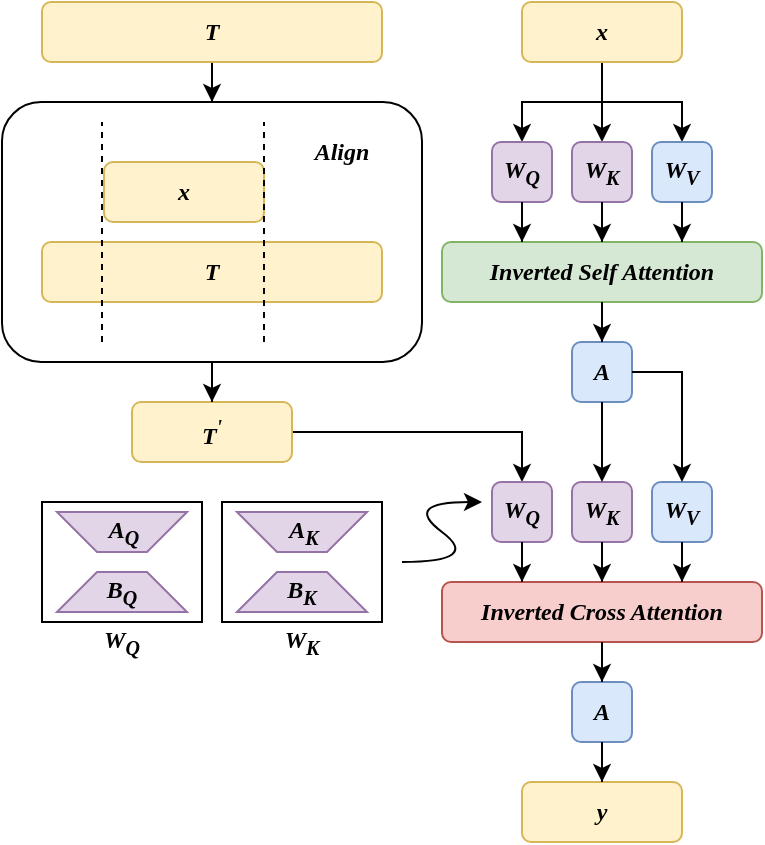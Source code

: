 <mxfile version="27.0.6">
  <diagram name="第 1 页" id="oct7XypoBCwfHtbrUegE">
    <mxGraphModel dx="578" dy="915" grid="1" gridSize="10" guides="1" tooltips="1" connect="1" arrows="1" fold="1" page="0" pageScale="1" pageWidth="827" pageHeight="1169" math="0" shadow="0">
      <root>
        <mxCell id="0" />
        <mxCell id="1" parent="0" />
        <mxCell id="7PfDcYAJkilFknYiGvMv-89" style="edgeStyle=orthogonalEdgeStyle;rounded=0;orthogonalLoop=1;jettySize=auto;html=1;entryX=0.5;entryY=0;entryDx=0;entryDy=0;" edge="1" parent="1" source="7PfDcYAJkilFknYiGvMv-13" target="7PfDcYAJkilFknYiGvMv-85">
          <mxGeometry relative="1" as="geometry" />
        </mxCell>
        <mxCell id="7PfDcYAJkilFknYiGvMv-91" style="edgeStyle=orthogonalEdgeStyle;rounded=0;orthogonalLoop=1;jettySize=auto;html=1;entryX=0.5;entryY=0;entryDx=0;entryDy=0;" edge="1" parent="1" source="7PfDcYAJkilFknYiGvMv-13" target="7PfDcYAJkilFknYiGvMv-86">
          <mxGeometry relative="1" as="geometry" />
        </mxCell>
        <mxCell id="7PfDcYAJkilFknYiGvMv-92" style="edgeStyle=orthogonalEdgeStyle;rounded=0;orthogonalLoop=1;jettySize=auto;html=1;entryX=0.5;entryY=0;entryDx=0;entryDy=0;" edge="1" parent="1" source="7PfDcYAJkilFknYiGvMv-13" target="7PfDcYAJkilFknYiGvMv-87">
          <mxGeometry relative="1" as="geometry" />
        </mxCell>
        <mxCell id="7PfDcYAJkilFknYiGvMv-13" value="&lt;span&gt;x&lt;/span&gt;" style="rounded=1;whiteSpace=wrap;html=1;rotation=0;fillColor=#fff2cc;strokeColor=#d6b656;fontFamily=Comic Sans MS;fontStyle=3" vertex="1" parent="1">
          <mxGeometry x="390" y="60" width="80" height="30" as="geometry" />
        </mxCell>
        <mxCell id="7PfDcYAJkilFknYiGvMv-119" style="edgeStyle=orthogonalEdgeStyle;rounded=0;orthogonalLoop=1;jettySize=auto;html=1;entryX=0.5;entryY=0;entryDx=0;entryDy=0;" edge="1" parent="1" source="7PfDcYAJkilFknYiGvMv-14" target="7PfDcYAJkilFknYiGvMv-106">
          <mxGeometry relative="1" as="geometry" />
        </mxCell>
        <mxCell id="7PfDcYAJkilFknYiGvMv-14" value="T&lt;sup&gt;&#39;&lt;/sup&gt;" style="rounded=1;whiteSpace=wrap;html=1;rotation=0;fillColor=#fff2cc;strokeColor=#d6b656;fontFamily=Comic Sans MS;fontStyle=3" vertex="1" parent="1">
          <mxGeometry x="195" y="260" width="80" height="30" as="geometry" />
        </mxCell>
        <mxCell id="7PfDcYAJkilFknYiGvMv-20" value="" style="group;fontFamily=Comic Sans MS;rounded=0;" vertex="1" connectable="0" parent="1">
          <mxGeometry x="130" y="110" width="210" height="130" as="geometry" />
        </mxCell>
        <mxCell id="7PfDcYAJkilFknYiGvMv-18" value="" style="rounded=1;whiteSpace=wrap;html=1;" vertex="1" parent="7PfDcYAJkilFknYiGvMv-20">
          <mxGeometry width="210" height="130" as="geometry" />
        </mxCell>
        <mxCell id="7PfDcYAJkilFknYiGvMv-19" value="" style="group" vertex="1" connectable="0" parent="7PfDcYAJkilFknYiGvMv-20">
          <mxGeometry x="20" y="10" width="170" height="110" as="geometry" />
        </mxCell>
        <mxCell id="7PfDcYAJkilFknYiGvMv-6" value="&lt;span&gt;x&lt;/span&gt;" style="rounded=1;whiteSpace=wrap;html=1;rotation=0;fillColor=#fff2cc;strokeColor=#d6b656;fontFamily=Comic Sans MS;fontStyle=3" vertex="1" parent="7PfDcYAJkilFknYiGvMv-19">
          <mxGeometry x="31" y="20" width="80" height="30" as="geometry" />
        </mxCell>
        <mxCell id="7PfDcYAJkilFknYiGvMv-8" value="T" style="rounded=1;whiteSpace=wrap;html=1;rotation=0;fillColor=#fff2cc;strokeColor=#d6b656;fontFamily=Comic Sans MS;fontStyle=3" vertex="1" parent="7PfDcYAJkilFknYiGvMv-19">
          <mxGeometry y="60" width="170" height="30" as="geometry" />
        </mxCell>
        <mxCell id="7PfDcYAJkilFknYiGvMv-10" value="" style="endArrow=none;dashed=1;html=1;rounded=0;" edge="1" parent="7PfDcYAJkilFknYiGvMv-19">
          <mxGeometry width="50" height="50" relative="1" as="geometry">
            <mxPoint x="30" y="110" as="sourcePoint" />
            <mxPoint x="30" as="targetPoint" />
          </mxGeometry>
        </mxCell>
        <mxCell id="7PfDcYAJkilFknYiGvMv-11" value="" style="endArrow=none;dashed=1;html=1;rounded=0;" edge="1" parent="7PfDcYAJkilFknYiGvMv-19">
          <mxGeometry width="50" height="50" relative="1" as="geometry">
            <mxPoint x="111" y="110" as="sourcePoint" />
            <mxPoint x="111" as="targetPoint" />
          </mxGeometry>
        </mxCell>
        <mxCell id="7PfDcYAJkilFknYiGvMv-21" value="&lt;i&gt;&lt;b&gt;Align&lt;/b&gt;&lt;/i&gt;" style="text;html=1;align=center;verticalAlign=middle;whiteSpace=wrap;rounded=0;fontFamily=Comic Sans MS;" vertex="1" parent="7PfDcYAJkilFknYiGvMv-20">
          <mxGeometry x="140" y="10" width="60" height="30" as="geometry" />
        </mxCell>
        <mxCell id="7PfDcYAJkilFknYiGvMv-82" style="edgeStyle=orthogonalEdgeStyle;rounded=0;orthogonalLoop=1;jettySize=auto;html=1;entryX=0.5;entryY=0;entryDx=0;entryDy=0;" edge="1" parent="1" source="7PfDcYAJkilFknYiGvMv-22" target="7PfDcYAJkilFknYiGvMv-18">
          <mxGeometry relative="1" as="geometry" />
        </mxCell>
        <mxCell id="7PfDcYAJkilFknYiGvMv-22" value="T" style="rounded=1;whiteSpace=wrap;html=1;rotation=0;fillColor=#fff2cc;strokeColor=#d6b656;fontFamily=Comic Sans MS;fontStyle=3" vertex="1" parent="1">
          <mxGeometry x="150" y="60" width="170" height="30" as="geometry" />
        </mxCell>
        <mxCell id="7PfDcYAJkilFknYiGvMv-83" style="edgeStyle=orthogonalEdgeStyle;rounded=0;orthogonalLoop=1;jettySize=auto;html=1;entryX=0.5;entryY=0;entryDx=0;entryDy=0;" edge="1" parent="1" source="7PfDcYAJkilFknYiGvMv-18" target="7PfDcYAJkilFknYiGvMv-14">
          <mxGeometry relative="1" as="geometry" />
        </mxCell>
        <mxCell id="7PfDcYAJkilFknYiGvMv-117" value="" style="group" vertex="1" connectable="0" parent="1">
          <mxGeometry x="350" y="130" width="160" height="130" as="geometry" />
        </mxCell>
        <mxCell id="7PfDcYAJkilFknYiGvMv-102" value="" style="group" vertex="1" connectable="0" parent="7PfDcYAJkilFknYiGvMv-117">
          <mxGeometry width="160" height="80" as="geometry" />
        </mxCell>
        <mxCell id="7PfDcYAJkilFknYiGvMv-79" value="&lt;span&gt;Inverted Self Attention&lt;/span&gt;" style="rounded=1;whiteSpace=wrap;html=1;rotation=0;fillColor=#d5e8d4;strokeColor=#82b366;fontFamily=Comic Sans MS;fontStyle=3" vertex="1" parent="7PfDcYAJkilFknYiGvMv-102">
          <mxGeometry y="50" width="160" height="30" as="geometry" />
        </mxCell>
        <mxCell id="7PfDcYAJkilFknYiGvMv-88" value="" style="group" vertex="1" connectable="0" parent="7PfDcYAJkilFknYiGvMv-102">
          <mxGeometry x="25" width="110" height="30" as="geometry" />
        </mxCell>
        <mxCell id="7PfDcYAJkilFknYiGvMv-85" value="&lt;span&gt;W&lt;sub&gt;Q&lt;/sub&gt;&lt;/span&gt;" style="rounded=1;whiteSpace=wrap;html=1;rotation=0;fillColor=#e1d5e7;strokeColor=#9673a6;fontFamily=Comic Sans MS;fontStyle=3" vertex="1" parent="7PfDcYAJkilFknYiGvMv-88">
          <mxGeometry width="30" height="30" as="geometry" />
        </mxCell>
        <mxCell id="7PfDcYAJkilFknYiGvMv-86" value="&lt;span&gt;W&lt;sub&gt;K&lt;/sub&gt;&lt;/span&gt;" style="rounded=1;whiteSpace=wrap;html=1;rotation=0;fillColor=#e1d5e7;strokeColor=#9673a6;fontFamily=Comic Sans MS;fontStyle=3" vertex="1" parent="7PfDcYAJkilFknYiGvMv-88">
          <mxGeometry x="40" width="30" height="30" as="geometry" />
        </mxCell>
        <mxCell id="7PfDcYAJkilFknYiGvMv-87" value="&lt;span&gt;W&lt;sub&gt;V&lt;/sub&gt;&lt;/span&gt;" style="rounded=1;whiteSpace=wrap;html=1;rotation=0;fillColor=#dae8fc;strokeColor=#6c8ebf;fontFamily=Comic Sans MS;fontStyle=3" vertex="1" parent="7PfDcYAJkilFknYiGvMv-88">
          <mxGeometry x="80" width="30" height="30" as="geometry" />
        </mxCell>
        <mxCell id="7PfDcYAJkilFknYiGvMv-99" style="edgeStyle=orthogonalEdgeStyle;rounded=0;orthogonalLoop=1;jettySize=auto;html=1;entryX=0.25;entryY=0;entryDx=0;entryDy=0;" edge="1" parent="7PfDcYAJkilFknYiGvMv-102" source="7PfDcYAJkilFknYiGvMv-85" target="7PfDcYAJkilFknYiGvMv-79">
          <mxGeometry relative="1" as="geometry" />
        </mxCell>
        <mxCell id="7PfDcYAJkilFknYiGvMv-100" style="edgeStyle=orthogonalEdgeStyle;rounded=0;orthogonalLoop=1;jettySize=auto;html=1;entryX=0.5;entryY=0;entryDx=0;entryDy=0;" edge="1" parent="7PfDcYAJkilFknYiGvMv-102" source="7PfDcYAJkilFknYiGvMv-86" target="7PfDcYAJkilFknYiGvMv-79">
          <mxGeometry relative="1" as="geometry" />
        </mxCell>
        <mxCell id="7PfDcYAJkilFknYiGvMv-101" style="edgeStyle=orthogonalEdgeStyle;rounded=0;orthogonalLoop=1;jettySize=auto;html=1;entryX=0.75;entryY=0;entryDx=0;entryDy=0;" edge="1" parent="7PfDcYAJkilFknYiGvMv-102" source="7PfDcYAJkilFknYiGvMv-87" target="7PfDcYAJkilFknYiGvMv-79">
          <mxGeometry relative="1" as="geometry" />
        </mxCell>
        <mxCell id="7PfDcYAJkilFknYiGvMv-112" value="&lt;span&gt;A&lt;/span&gt;" style="rounded=1;whiteSpace=wrap;html=1;rotation=0;fillColor=#dae8fc;strokeColor=#6c8ebf;fontFamily=Comic Sans MS;fontStyle=3" vertex="1" parent="7PfDcYAJkilFknYiGvMv-117">
          <mxGeometry x="65" y="100" width="30" height="30" as="geometry" />
        </mxCell>
        <mxCell id="7PfDcYAJkilFknYiGvMv-113" value="" style="edgeStyle=orthogonalEdgeStyle;rounded=0;orthogonalLoop=1;jettySize=auto;html=1;" edge="1" parent="7PfDcYAJkilFknYiGvMv-117" source="7PfDcYAJkilFknYiGvMv-79" target="7PfDcYAJkilFknYiGvMv-112">
          <mxGeometry relative="1" as="geometry" />
        </mxCell>
        <mxCell id="7PfDcYAJkilFknYiGvMv-118" value="" style="group" vertex="1" connectable="0" parent="1">
          <mxGeometry x="350" y="300" width="160" height="130" as="geometry" />
        </mxCell>
        <mxCell id="7PfDcYAJkilFknYiGvMv-103" value="" style="group" vertex="1" connectable="0" parent="7PfDcYAJkilFknYiGvMv-118">
          <mxGeometry width="160" height="80" as="geometry" />
        </mxCell>
        <mxCell id="7PfDcYAJkilFknYiGvMv-104" value="&lt;span&gt;Inverted Cross Attention&lt;/span&gt;" style="rounded=1;whiteSpace=wrap;html=1;rotation=0;fillColor=#f8cecc;strokeColor=#b85450;fontFamily=Comic Sans MS;fontStyle=3" vertex="1" parent="7PfDcYAJkilFknYiGvMv-103">
          <mxGeometry y="50" width="160" height="30" as="geometry" />
        </mxCell>
        <mxCell id="7PfDcYAJkilFknYiGvMv-105" value="" style="group" vertex="1" connectable="0" parent="7PfDcYAJkilFknYiGvMv-103">
          <mxGeometry x="25" width="110" height="30" as="geometry" />
        </mxCell>
        <mxCell id="7PfDcYAJkilFknYiGvMv-106" value="&lt;span&gt;W&lt;sub&gt;Q&lt;/sub&gt;&lt;/span&gt;" style="rounded=1;whiteSpace=wrap;html=1;rotation=0;fillColor=#e1d5e7;strokeColor=#9673a6;fontFamily=Comic Sans MS;fontStyle=3" vertex="1" parent="7PfDcYAJkilFknYiGvMv-105">
          <mxGeometry width="30" height="30" as="geometry" />
        </mxCell>
        <mxCell id="7PfDcYAJkilFknYiGvMv-107" value="W&lt;sub&gt;K&lt;/sub&gt;" style="rounded=1;whiteSpace=wrap;html=1;rotation=0;fillColor=#e1d5e7;strokeColor=#9673a6;fontFamily=Comic Sans MS;fontStyle=3" vertex="1" parent="7PfDcYAJkilFknYiGvMv-105">
          <mxGeometry x="40" width="30" height="30" as="geometry" />
        </mxCell>
        <mxCell id="7PfDcYAJkilFknYiGvMv-108" value="&lt;span&gt;W&lt;sub&gt;V&lt;/sub&gt;&lt;/span&gt;" style="rounded=1;whiteSpace=wrap;html=1;rotation=0;fillColor=#dae8fc;strokeColor=#6c8ebf;fontFamily=Comic Sans MS;fontStyle=3" vertex="1" parent="7PfDcYAJkilFknYiGvMv-105">
          <mxGeometry x="80" width="30" height="30" as="geometry" />
        </mxCell>
        <mxCell id="7PfDcYAJkilFknYiGvMv-109" style="edgeStyle=orthogonalEdgeStyle;rounded=0;orthogonalLoop=1;jettySize=auto;html=1;entryX=0.25;entryY=0;entryDx=0;entryDy=0;" edge="1" parent="7PfDcYAJkilFknYiGvMv-103" source="7PfDcYAJkilFknYiGvMv-106" target="7PfDcYAJkilFknYiGvMv-104">
          <mxGeometry relative="1" as="geometry" />
        </mxCell>
        <mxCell id="7PfDcYAJkilFknYiGvMv-110" style="edgeStyle=orthogonalEdgeStyle;rounded=0;orthogonalLoop=1;jettySize=auto;html=1;entryX=0.5;entryY=0;entryDx=0;entryDy=0;" edge="1" parent="7PfDcYAJkilFknYiGvMv-103" source="7PfDcYAJkilFknYiGvMv-107" target="7PfDcYAJkilFknYiGvMv-104">
          <mxGeometry relative="1" as="geometry" />
        </mxCell>
        <mxCell id="7PfDcYAJkilFknYiGvMv-111" style="edgeStyle=orthogonalEdgeStyle;rounded=0;orthogonalLoop=1;jettySize=auto;html=1;entryX=0.75;entryY=0;entryDx=0;entryDy=0;" edge="1" parent="7PfDcYAJkilFknYiGvMv-103" source="7PfDcYAJkilFknYiGvMv-108" target="7PfDcYAJkilFknYiGvMv-104">
          <mxGeometry relative="1" as="geometry" />
        </mxCell>
        <mxCell id="7PfDcYAJkilFknYiGvMv-156" value="" style="curved=1;endArrow=classic;html=1;rounded=0;" edge="1" parent="7PfDcYAJkilFknYiGvMv-103">
          <mxGeometry width="50" height="50" relative="1" as="geometry">
            <mxPoint x="-20" y="40" as="sourcePoint" />
            <mxPoint x="20" y="10" as="targetPoint" />
            <Array as="points">
              <mxPoint x="20" y="40" />
              <mxPoint x="-20" y="10" />
            </Array>
          </mxGeometry>
        </mxCell>
        <mxCell id="7PfDcYAJkilFknYiGvMv-115" value="&lt;span&gt;A&lt;/span&gt;" style="rounded=1;whiteSpace=wrap;html=1;rotation=0;fillColor=#dae8fc;strokeColor=#6c8ebf;fontFamily=Comic Sans MS;fontStyle=3" vertex="1" parent="7PfDcYAJkilFknYiGvMv-118">
          <mxGeometry x="65" y="100" width="30" height="30" as="geometry" />
        </mxCell>
        <mxCell id="7PfDcYAJkilFknYiGvMv-116" value="" style="edgeStyle=orthogonalEdgeStyle;rounded=0;orthogonalLoop=1;jettySize=auto;html=1;" edge="1" parent="7PfDcYAJkilFknYiGvMv-118" source="7PfDcYAJkilFknYiGvMv-104" target="7PfDcYAJkilFknYiGvMv-115">
          <mxGeometry relative="1" as="geometry" />
        </mxCell>
        <mxCell id="7PfDcYAJkilFknYiGvMv-120" style="edgeStyle=orthogonalEdgeStyle;rounded=0;orthogonalLoop=1;jettySize=auto;html=1;entryX=0.5;entryY=0;entryDx=0;entryDy=0;" edge="1" parent="1" source="7PfDcYAJkilFknYiGvMv-112" target="7PfDcYAJkilFknYiGvMv-107">
          <mxGeometry relative="1" as="geometry" />
        </mxCell>
        <mxCell id="7PfDcYAJkilFknYiGvMv-121" style="edgeStyle=orthogonalEdgeStyle;rounded=0;orthogonalLoop=1;jettySize=auto;html=1;" edge="1" parent="1" source="7PfDcYAJkilFknYiGvMv-112" target="7PfDcYAJkilFknYiGvMv-108">
          <mxGeometry relative="1" as="geometry" />
        </mxCell>
        <mxCell id="7PfDcYAJkilFknYiGvMv-123" value="&lt;span&gt;y&lt;/span&gt;" style="rounded=1;whiteSpace=wrap;html=1;rotation=0;fillColor=#fff2cc;strokeColor=#d6b656;fontFamily=Comic Sans MS;fontStyle=3" vertex="1" parent="1">
          <mxGeometry x="390" y="450" width="80" height="30" as="geometry" />
        </mxCell>
        <mxCell id="7PfDcYAJkilFknYiGvMv-124" style="edgeStyle=orthogonalEdgeStyle;rounded=0;orthogonalLoop=1;jettySize=auto;html=1;" edge="1" parent="1" source="7PfDcYAJkilFknYiGvMv-115" target="7PfDcYAJkilFknYiGvMv-123">
          <mxGeometry relative="1" as="geometry" />
        </mxCell>
        <mxCell id="7PfDcYAJkilFknYiGvMv-144" value="" style="group" vertex="1" connectable="0" parent="1">
          <mxGeometry x="150" y="310" width="80" height="80" as="geometry" />
        </mxCell>
        <mxCell id="7PfDcYAJkilFknYiGvMv-141" value="" style="rounded=0;whiteSpace=wrap;html=1;" vertex="1" parent="7PfDcYAJkilFknYiGvMv-144">
          <mxGeometry width="80" height="60" as="geometry" />
        </mxCell>
        <mxCell id="7PfDcYAJkilFknYiGvMv-140" value="" style="group" vertex="1" connectable="0" parent="7PfDcYAJkilFknYiGvMv-144">
          <mxGeometry x="7.5" width="65" height="60" as="geometry" />
        </mxCell>
        <mxCell id="7PfDcYAJkilFknYiGvMv-130" value="" style="shape=trapezoid;perimeter=trapezoidPerimeter;whiteSpace=wrap;html=1;fixedSize=1;fillColor=#e1d5e7;strokeColor=#9673a6;fontFamily=Comic Sans MS;fontStyle=3" vertex="1" parent="7PfDcYAJkilFknYiGvMv-140">
          <mxGeometry y="35" width="65" height="20" as="geometry" />
        </mxCell>
        <mxCell id="7PfDcYAJkilFknYiGvMv-131" value="" style="shape=trapezoid;perimeter=trapezoidPerimeter;whiteSpace=wrap;html=1;fixedSize=1;rotation=-180;fillColor=#e1d5e7;strokeColor=#9673a6;fontFamily=Comic Sans MS;fontStyle=3" vertex="1" parent="7PfDcYAJkilFknYiGvMv-140">
          <mxGeometry y="5" width="65" height="20" as="geometry" />
        </mxCell>
        <mxCell id="7PfDcYAJkilFknYiGvMv-132" value="A&lt;sub&gt;Q&lt;/sub&gt;" style="text;html=1;align=center;verticalAlign=middle;whiteSpace=wrap;rounded=0;fontFamily=Comic Sans MS;fontStyle=3" vertex="1" parent="7PfDcYAJkilFknYiGvMv-140">
          <mxGeometry x="3" width="60" height="30" as="geometry" />
        </mxCell>
        <mxCell id="7PfDcYAJkilFknYiGvMv-133" value="B&lt;sub&gt;Q&lt;/sub&gt;" style="text;html=1;align=center;verticalAlign=middle;whiteSpace=wrap;rounded=0;fontFamily=Comic Sans MS;fontStyle=3" vertex="1" parent="7PfDcYAJkilFknYiGvMv-140">
          <mxGeometry x="2.5" y="30" width="60" height="30" as="geometry" />
        </mxCell>
        <mxCell id="7PfDcYAJkilFknYiGvMv-142" value="W&lt;sub&gt;Q&lt;/sub&gt;" style="text;html=1;align=center;verticalAlign=middle;whiteSpace=wrap;rounded=0;fontStyle=3;fontFamily=Comic Sans MS;" vertex="1" parent="7PfDcYAJkilFknYiGvMv-144">
          <mxGeometry x="25" y="60" width="30" height="20" as="geometry" />
        </mxCell>
        <mxCell id="7PfDcYAJkilFknYiGvMv-145" value="" style="group" vertex="1" connectable="0" parent="1">
          <mxGeometry x="240" y="310" width="80" height="80" as="geometry" />
        </mxCell>
        <mxCell id="7PfDcYAJkilFknYiGvMv-146" value="" style="rounded=0;whiteSpace=wrap;html=1;" vertex="1" parent="7PfDcYAJkilFknYiGvMv-145">
          <mxGeometry width="80" height="60" as="geometry" />
        </mxCell>
        <mxCell id="7PfDcYAJkilFknYiGvMv-147" value="" style="group" vertex="1" connectable="0" parent="7PfDcYAJkilFknYiGvMv-145">
          <mxGeometry x="7.5" width="65" height="60" as="geometry" />
        </mxCell>
        <mxCell id="7PfDcYAJkilFknYiGvMv-148" value="" style="shape=trapezoid;perimeter=trapezoidPerimeter;whiteSpace=wrap;html=1;fixedSize=1;fillColor=#e1d5e7;strokeColor=#9673a6;fontFamily=Comic Sans MS;fontStyle=3" vertex="1" parent="7PfDcYAJkilFknYiGvMv-147">
          <mxGeometry y="35" width="65" height="20" as="geometry" />
        </mxCell>
        <mxCell id="7PfDcYAJkilFknYiGvMv-149" value="" style="shape=trapezoid;perimeter=trapezoidPerimeter;whiteSpace=wrap;html=1;fixedSize=1;rotation=-180;fillColor=#e1d5e7;strokeColor=#9673a6;fontFamily=Comic Sans MS;fontStyle=3" vertex="1" parent="7PfDcYAJkilFknYiGvMv-147">
          <mxGeometry y="5" width="65" height="20" as="geometry" />
        </mxCell>
        <mxCell id="7PfDcYAJkilFknYiGvMv-150" value="A&lt;sub&gt;K&lt;/sub&gt;" style="text;html=1;align=center;verticalAlign=middle;whiteSpace=wrap;rounded=0;fontFamily=Comic Sans MS;fontStyle=3" vertex="1" parent="7PfDcYAJkilFknYiGvMv-147">
          <mxGeometry x="3" width="60" height="30" as="geometry" />
        </mxCell>
        <mxCell id="7PfDcYAJkilFknYiGvMv-151" value="B&lt;sub&gt;K&lt;/sub&gt;" style="text;html=1;align=center;verticalAlign=middle;whiteSpace=wrap;rounded=0;fontFamily=Comic Sans MS;fontStyle=3" vertex="1" parent="7PfDcYAJkilFknYiGvMv-147">
          <mxGeometry x="2.5" y="30" width="60" height="30" as="geometry" />
        </mxCell>
        <mxCell id="7PfDcYAJkilFknYiGvMv-152" value="W&lt;sub&gt;K&lt;/sub&gt;" style="text;html=1;align=center;verticalAlign=middle;whiteSpace=wrap;rounded=0;fontStyle=3;fontFamily=Comic Sans MS;" vertex="1" parent="7PfDcYAJkilFknYiGvMv-145">
          <mxGeometry x="25" y="60" width="30" height="20" as="geometry" />
        </mxCell>
      </root>
    </mxGraphModel>
  </diagram>
</mxfile>
